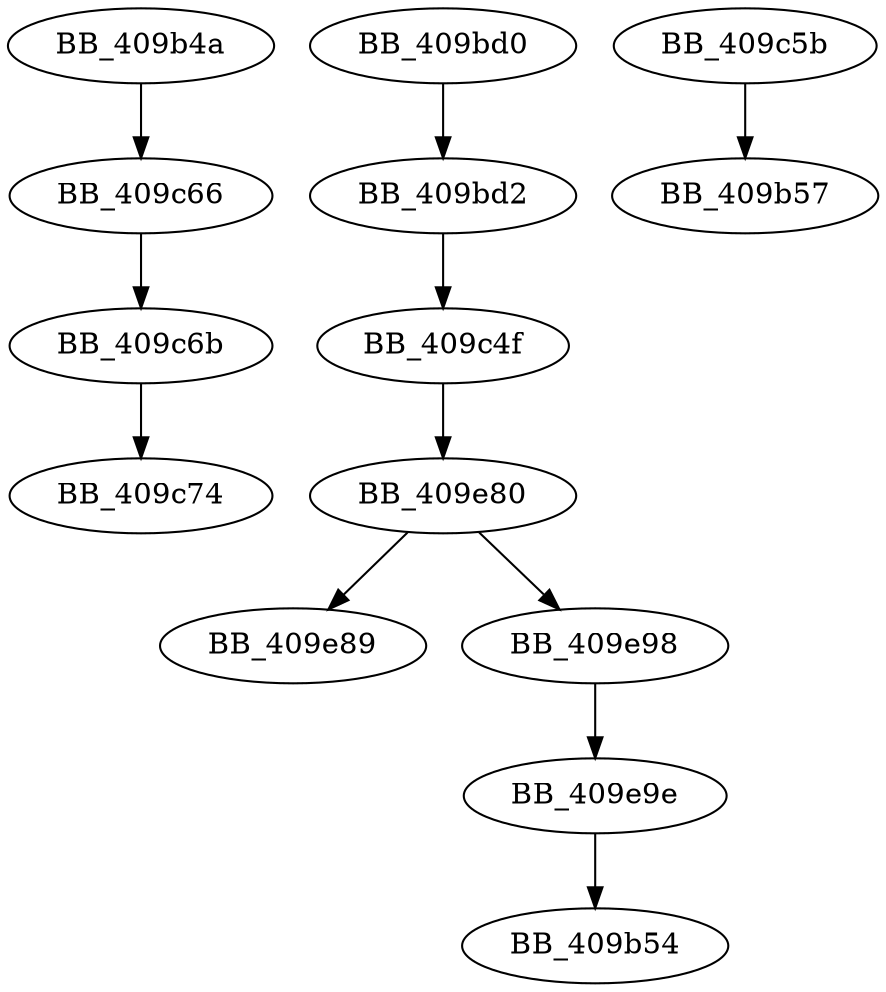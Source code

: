 DiGraph sub_409B4A{
BB_409b4a->BB_409c66
BB_409bd0->BB_409bd2
BB_409bd2->BB_409c4f
BB_409c4f->BB_409e80
BB_409c5b->BB_409b57
BB_409c66->BB_409c6b
BB_409c6b->BB_409c74
BB_409e80->BB_409e89
BB_409e80->BB_409e98
BB_409e98->BB_409e9e
BB_409e9e->BB_409b54
}
